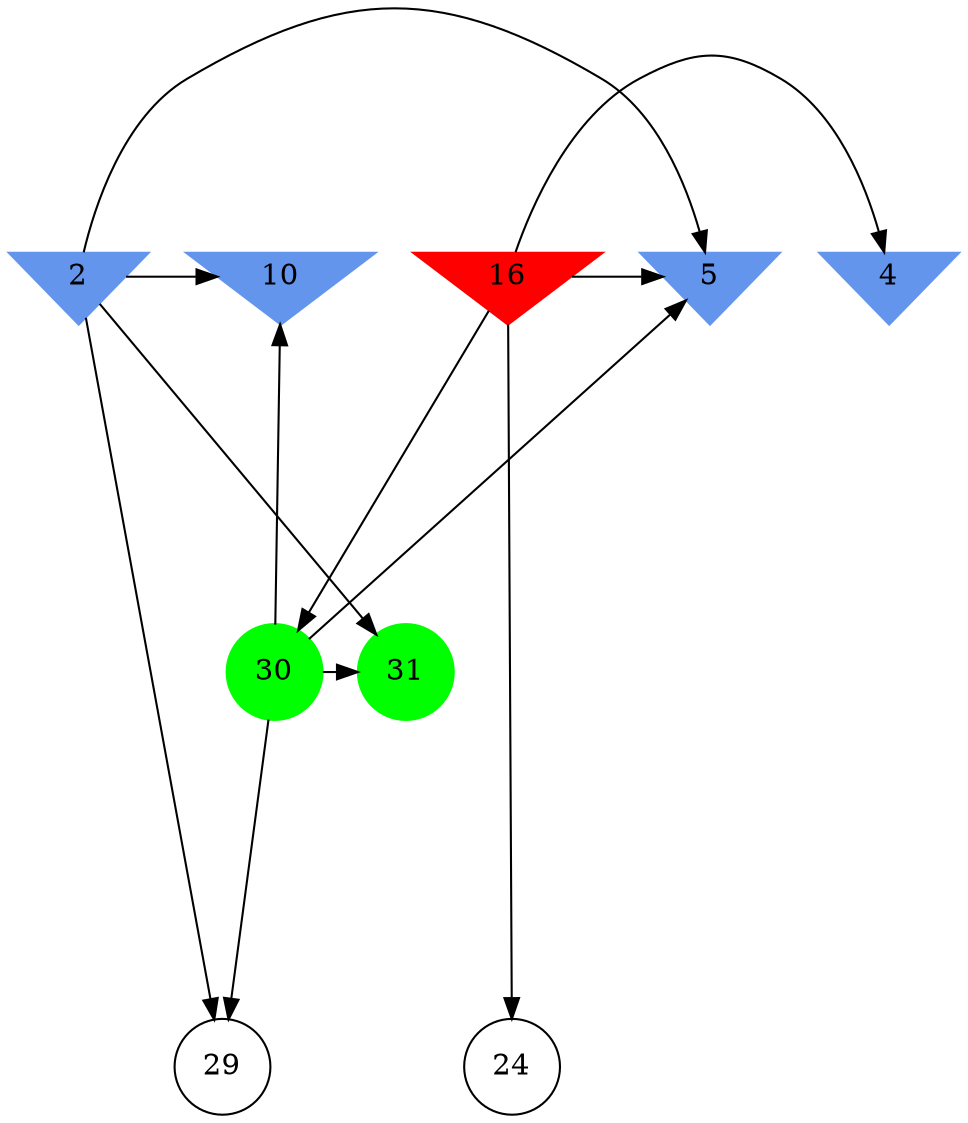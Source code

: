 digraph brain {
	ranksep=2.0;
	2 [shape=invtriangle,style=filled,color=cornflowerblue];
	4 [shape=invtriangle,style=filled,color=cornflowerblue];
	5 [shape=invtriangle,style=filled,color=cornflowerblue];
	10 [shape=invtriangle,style=filled,color=cornflowerblue];
	16 [shape=invtriangle,style=filled,color=red];
	24 [shape=circle,color=black];
	29 [shape=circle,color=black];
	30 [shape=circle,style=filled,color=green];
	31 [shape=circle,style=filled,color=green];
	2	->	10;
	2	->	29;
	2	->	5;
	2	->	31;
	30	->	10;
	30	->	29;
	30	->	5;
	30	->	31;
	16	->	24;
	16	->	4;
	16	->	30;
	16	->	5;
	{ rank=same; 2; 4; 5; 10; 16; }
	{ rank=same; 24; 29; }
	{ rank=same; 30; 31; }
}
